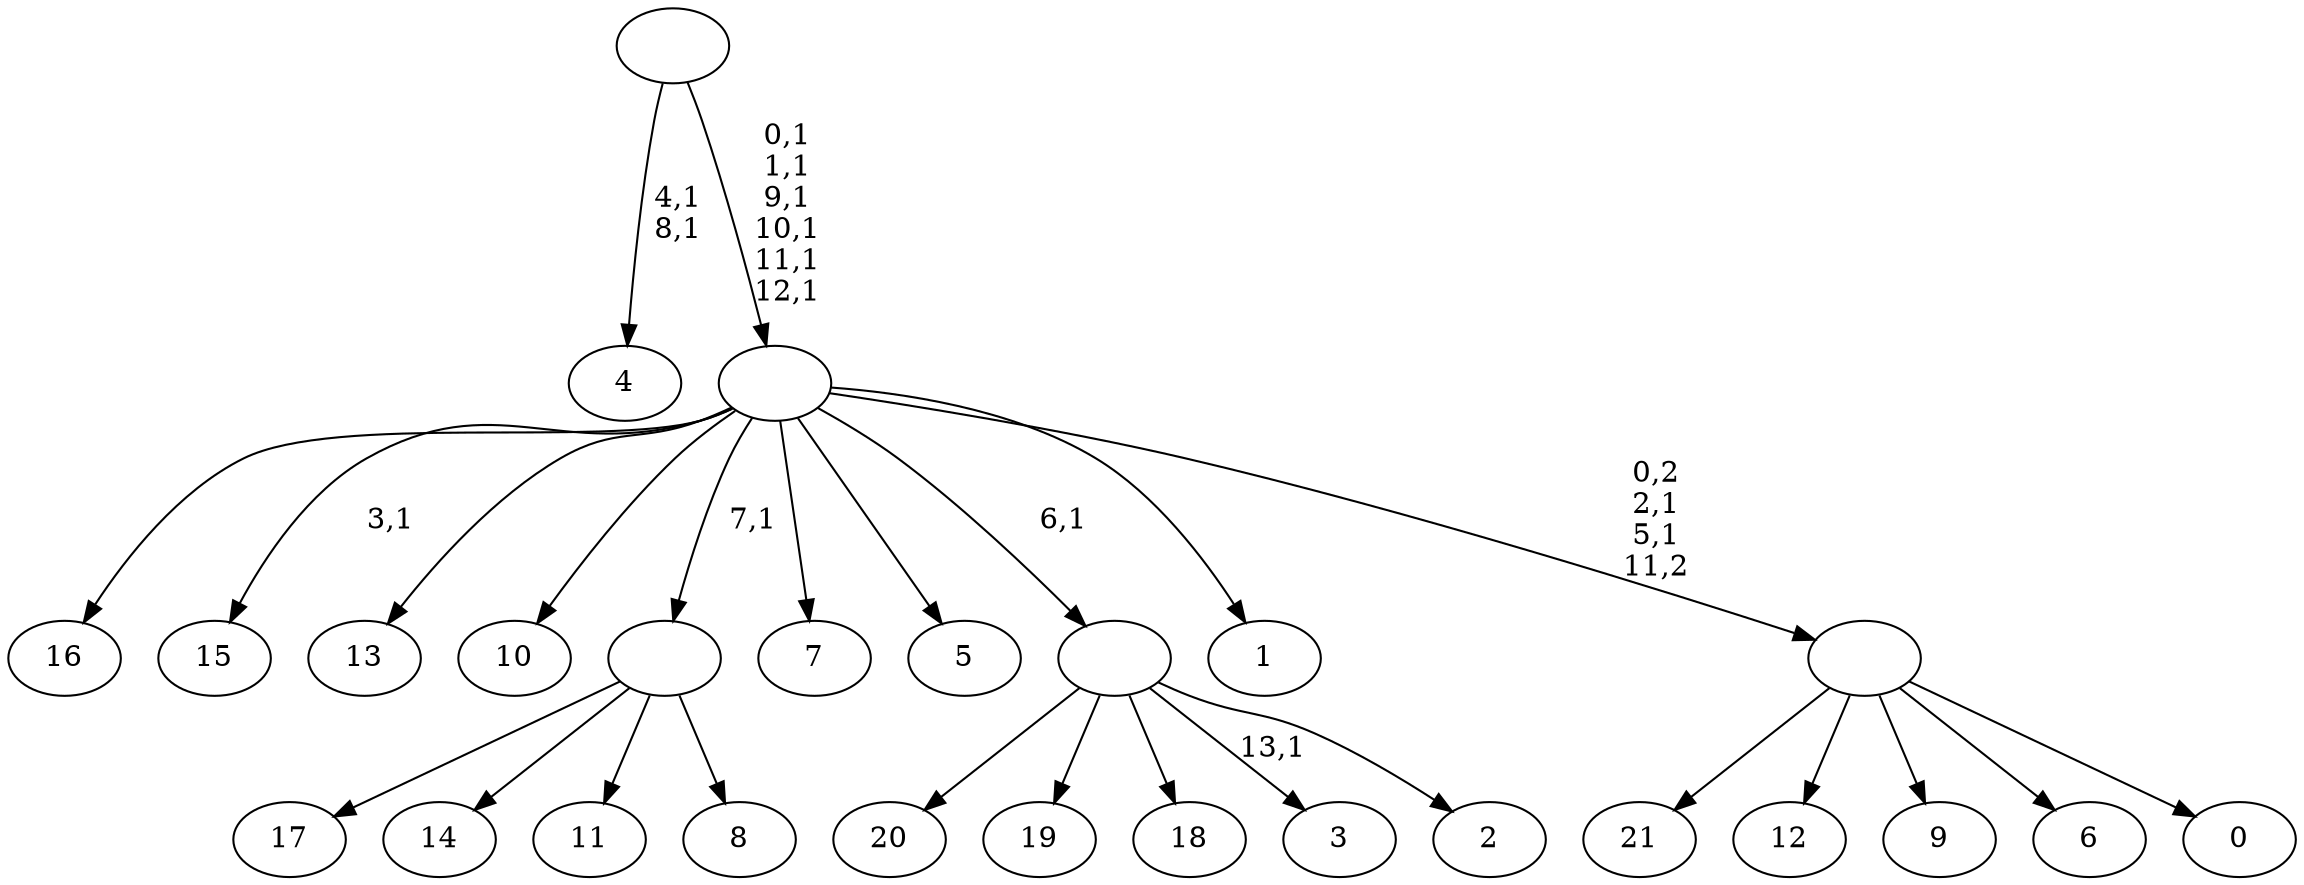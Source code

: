 digraph T {
	36 [label="21"]
	35 [label="20"]
	34 [label="19"]
	33 [label="18"]
	32 [label="17"]
	31 [label="16"]
	30 [label="15"]
	28 [label="14"]
	27 [label="13"]
	26 [label="12"]
	25 [label="11"]
	24 [label="10"]
	23 [label="9"]
	22 [label="8"]
	21 [label=""]
	20 [label="7"]
	19 [label="6"]
	18 [label="5"]
	17 [label="4"]
	14 [label="3"]
	12 [label="2"]
	11 [label=""]
	10 [label="1"]
	9 [label="0"]
	8 [label=""]
	6 [label=""]
	0 [label=""]
	21 -> 32 [label=""]
	21 -> 28 [label=""]
	21 -> 25 [label=""]
	21 -> 22 [label=""]
	11 -> 14 [label="13,1"]
	11 -> 35 [label=""]
	11 -> 34 [label=""]
	11 -> 33 [label=""]
	11 -> 12 [label=""]
	8 -> 36 [label=""]
	8 -> 26 [label=""]
	8 -> 23 [label=""]
	8 -> 19 [label=""]
	8 -> 9 [label=""]
	6 -> 8 [label="0,2\n2,1\n5,1\n11,2"]
	6 -> 30 [label="3,1"]
	6 -> 31 [label=""]
	6 -> 27 [label=""]
	6 -> 24 [label=""]
	6 -> 21 [label="7,1"]
	6 -> 20 [label=""]
	6 -> 18 [label=""]
	6 -> 11 [label="6,1"]
	6 -> 10 [label=""]
	0 -> 6 [label="0,1\n1,1\n9,1\n10,1\n11,1\n12,1"]
	0 -> 17 [label="4,1\n8,1"]
}
